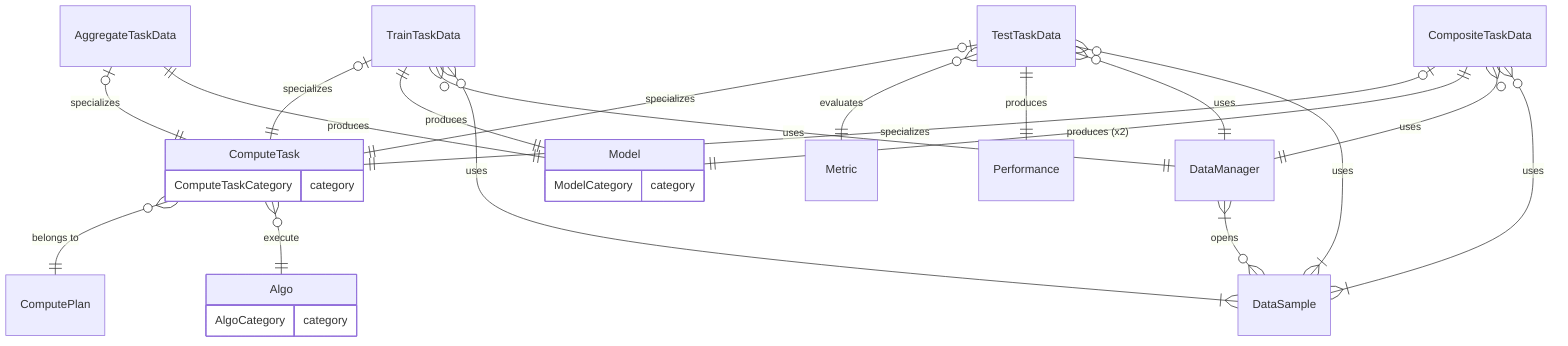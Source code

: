 erDiagram
    DataManager }|--o{ DataSample : opens
    ComputeTask }o--|| ComputePlan : "belongs to"
    ComputeTask {
        ComputeTaskCategory category
    }

    ComputeTask }o--|| Algo : execute
    Algo {
        AlgoCategory category
    }

    TrainTaskData |o--|| ComputeTask: specializes
    TrainTaskData ||--|| Model: produces
    TrainTaskData }o--|| DataManager: uses
    TrainTaskData }o--|{ DataSample: uses

    TestTaskData |o--|| ComputeTask: specializes
    TestTaskData }o--|| Metric : evaluates
    TestTaskData ||--|| Performance: produces
    TestTaskData }o--|| DataManager: uses
    TestTaskData }o--|{ DataSample: uses

    AggregateTaskData |o--|| ComputeTask: specializes
    AggregateTaskData ||--|| Model: produces

    CompositeTaskData |o--|| ComputeTask: specializes
    CompositeTaskData ||--|| Model: "produces (x2)"
    CompositeTaskData }o--|| DataManager: uses
    CompositeTaskData }o--|{ DataSample: uses

    Model {
        ModelCategory category
    }